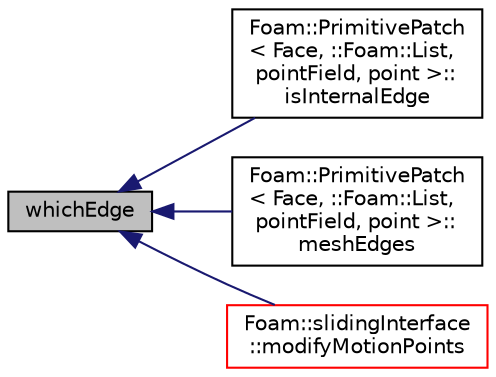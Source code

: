digraph "whichEdge"
{
  bgcolor="transparent";
  edge [fontname="Helvetica",fontsize="10",labelfontname="Helvetica",labelfontsize="10"];
  node [fontname="Helvetica",fontsize="10",shape=record];
  rankdir="LR";
  Node3072 [label="whichEdge",height=0.2,width=0.4,color="black", fillcolor="grey75", style="filled", fontcolor="black"];
  Node3072 -> Node3073 [dir="back",color="midnightblue",fontsize="10",style="solid",fontname="Helvetica"];
  Node3073 [label="Foam::PrimitivePatch\l\< Face, ::Foam::List,\l pointField, point \>::\lisInternalEdge",height=0.2,width=0.4,color="black",URL="$a28693.html#ac2458a175e66b555e443539d6c726e06",tooltip="Is internal edge? "];
  Node3072 -> Node3074 [dir="back",color="midnightblue",fontsize="10",style="solid",fontname="Helvetica"];
  Node3074 [label="Foam::PrimitivePatch\l\< Face, ::Foam::List,\l pointField, point \>::\lmeshEdges",height=0.2,width=0.4,color="black",URL="$a28693.html#a844c3e8d0c3551b7d853ff916e663461",tooltip="Return labels of patch edges in the global edge list using. "];
  Node3072 -> Node3075 [dir="back",color="midnightblue",fontsize="10",style="solid",fontname="Helvetica"];
  Node3075 [label="Foam::slidingInterface\l::modifyMotionPoints",height=0.2,width=0.4,color="red",URL="$a22513.html#ac05c3f18da75b17c4b6c13757cacbff1",tooltip="Modify motion points to comply with the topological change. "];
}
